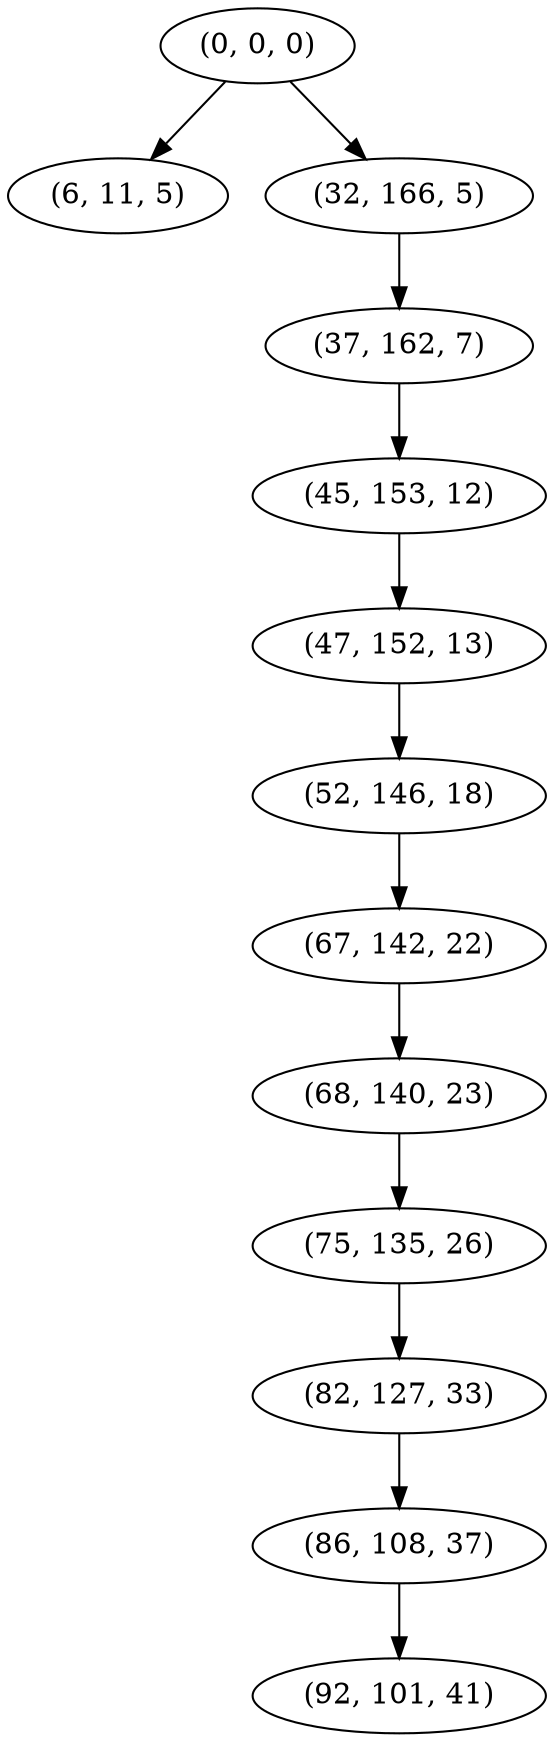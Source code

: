 digraph tree {
    "(0, 0, 0)";
    "(6, 11, 5)";
    "(32, 166, 5)";
    "(37, 162, 7)";
    "(45, 153, 12)";
    "(47, 152, 13)";
    "(52, 146, 18)";
    "(67, 142, 22)";
    "(68, 140, 23)";
    "(75, 135, 26)";
    "(82, 127, 33)";
    "(86, 108, 37)";
    "(92, 101, 41)";
    "(0, 0, 0)" -> "(6, 11, 5)";
    "(0, 0, 0)" -> "(32, 166, 5)";
    "(32, 166, 5)" -> "(37, 162, 7)";
    "(37, 162, 7)" -> "(45, 153, 12)";
    "(45, 153, 12)" -> "(47, 152, 13)";
    "(47, 152, 13)" -> "(52, 146, 18)";
    "(52, 146, 18)" -> "(67, 142, 22)";
    "(67, 142, 22)" -> "(68, 140, 23)";
    "(68, 140, 23)" -> "(75, 135, 26)";
    "(75, 135, 26)" -> "(82, 127, 33)";
    "(82, 127, 33)" -> "(86, 108, 37)";
    "(86, 108, 37)" -> "(92, 101, 41)";
}

